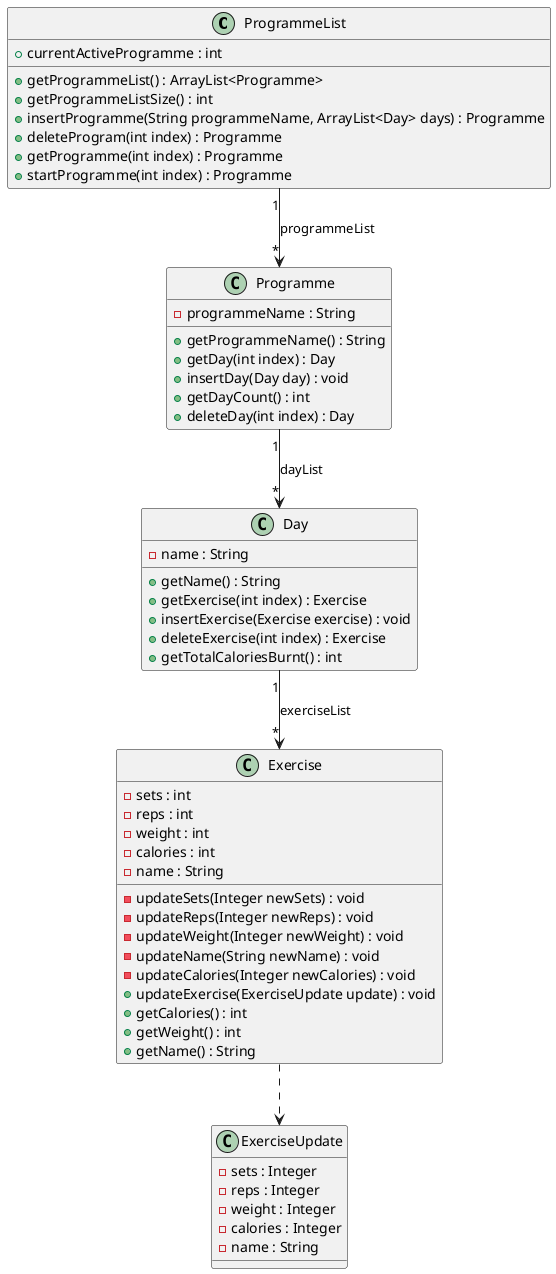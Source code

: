 @startuml

class ProgrammeList {
    + currentActiveProgramme : int
    + getProgrammeList() : ArrayList<Programme>
    + getProgrammeListSize() : int
    + insertProgramme(String programmeName, ArrayList<Day> days) : Programme
    + deleteProgram(int index) : Programme
    + getProgramme(int index) : Programme
    + startProgramme(int index) : Programme
}

class Programme {
    - programmeName : String
    + getProgrammeName() : String
    + getDay(int index) : Day
    + insertDay(Day day) : void
    + getDayCount() : int
    + deleteDay(int index) : Day
}

class Day {
    - name : String
    + getName() : String
    + getExercise(int index) : Exercise
    + insertExercise(Exercise exercise) : void
    + deleteExercise(int index) : Exercise
    + getTotalCaloriesBurnt() : int
}

class Exercise {
    - sets : int
    - reps : int
    - weight : int
    - calories : int
    - name : String
    - updateSets(Integer newSets) : void
    - updateReps(Integer newReps) : void
    - updateWeight(Integer newWeight) : void
    - updateName(String newName) : void
    - updateCalories(Integer newCalories) : void
    + updateExercise(ExerciseUpdate update) : void
    + getCalories() : int
    + getWeight() : int
    + getName() : String
}

class ExerciseUpdate {
    - sets : Integer
    - reps : Integer
    - weight : Integer
    - calories : Integer
    - name : String
}

ProgrammeList "1" --> "*" Programme : programmeList
Programme "1" --> "*" Day : dayList
Day "1" --> "*" Exercise : exerciseList
Exercise ..> ExerciseUpdate

@enduml

